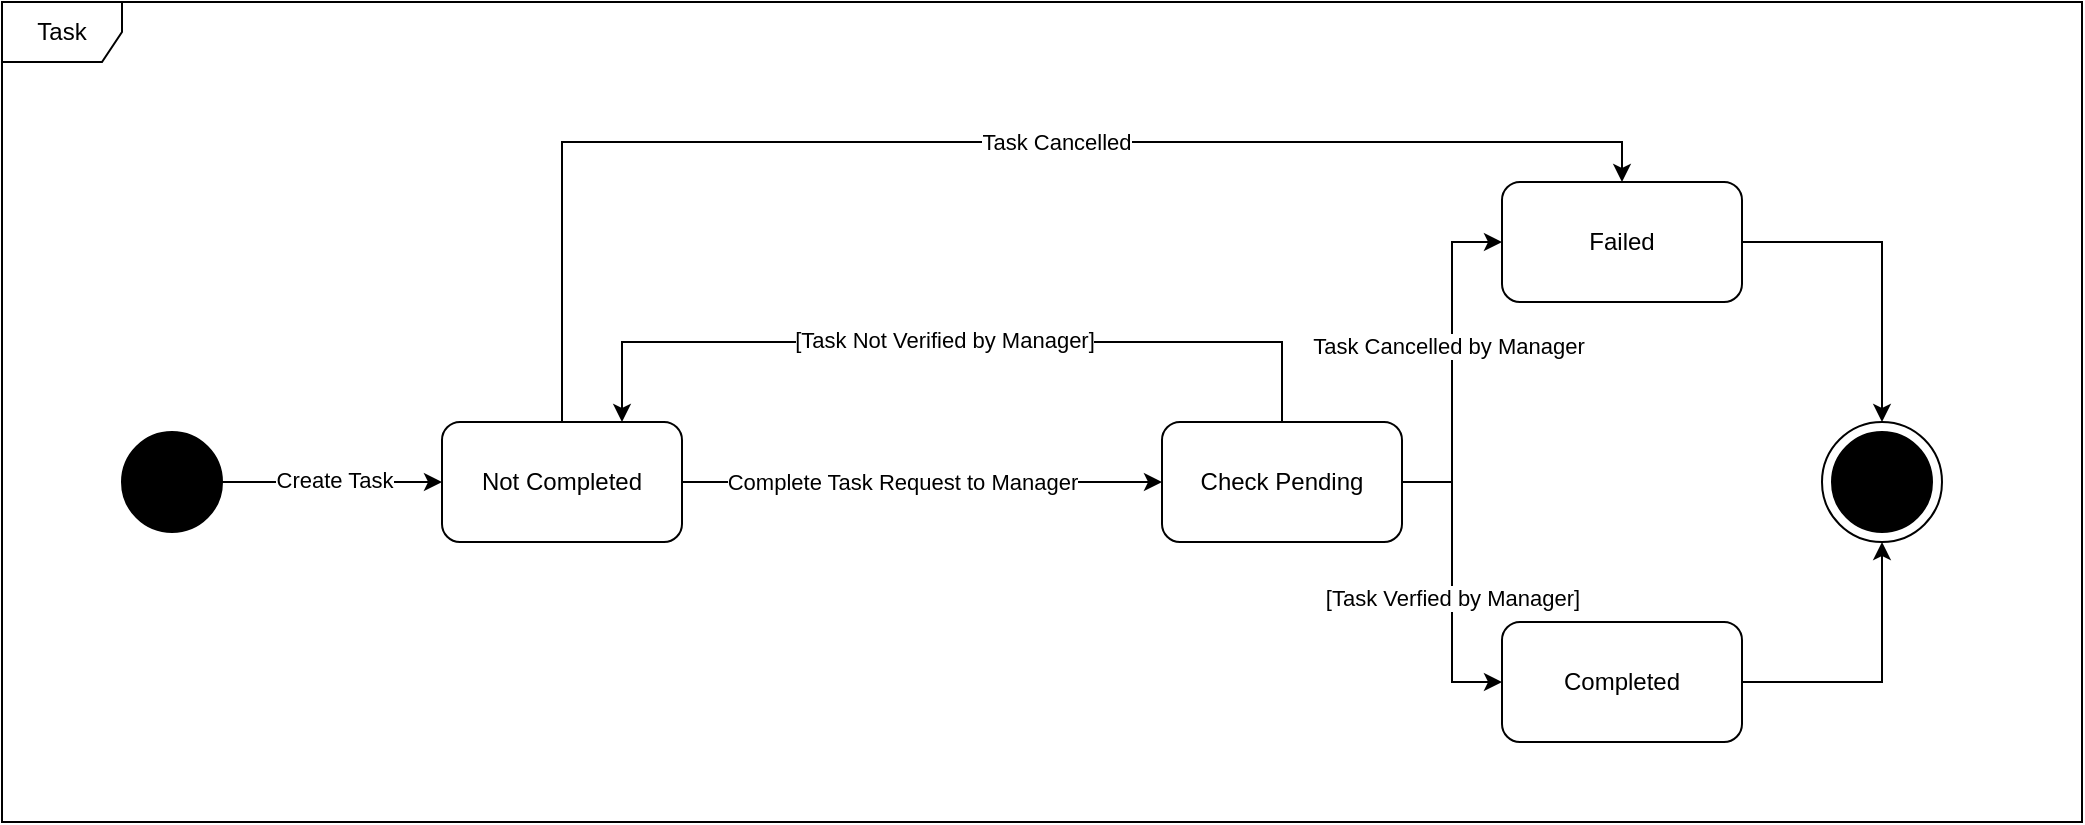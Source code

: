 <mxfile version="14.8.0" type="device"><diagram id="B0UHFwIXlkf7USkV5rRM" name="Page-1"><mxGraphModel dx="2148" dy="833" grid="1" gridSize="10" guides="1" tooltips="1" connect="1" arrows="1" fold="1" page="1" pageScale="1" pageWidth="850" pageHeight="1100" math="0" shadow="0"><root><mxCell id="0"/><mxCell id="1" parent="0"/><mxCell id="OwC9UhzaGM0j5CTr6RVf-10" style="edgeStyle=orthogonalEdgeStyle;rounded=0;orthogonalLoop=1;jettySize=auto;html=1;entryX=0;entryY=0.5;entryDx=0;entryDy=0;" edge="1" parent="1" source="OwC9UhzaGM0j5CTr6RVf-1" target="OwC9UhzaGM0j5CTr6RVf-2"><mxGeometry relative="1" as="geometry"/></mxCell><mxCell id="OwC9UhzaGM0j5CTr6RVf-11" value="Complete Task Request to Manager" style="edgeLabel;html=1;align=center;verticalAlign=middle;resizable=0;points=[];" vertex="1" connectable="0" parent="OwC9UhzaGM0j5CTr6RVf-10"><mxGeometry x="-0.174" relative="1" as="geometry"><mxPoint x="11" as="offset"/></mxGeometry></mxCell><mxCell id="OwC9UhzaGM0j5CTr6RVf-21" style="edgeStyle=orthogonalEdgeStyle;rounded=0;orthogonalLoop=1;jettySize=auto;html=1;entryX=0.5;entryY=0;entryDx=0;entryDy=0;" edge="1" parent="1" source="OwC9UhzaGM0j5CTr6RVf-1" target="OwC9UhzaGM0j5CTr6RVf-4"><mxGeometry relative="1" as="geometry"><Array as="points"><mxPoint x="160" y="150"/><mxPoint x="690" y="150"/></Array></mxGeometry></mxCell><mxCell id="OwC9UhzaGM0j5CTr6RVf-23" value="Task Cancelled" style="edgeLabel;html=1;align=center;verticalAlign=middle;resizable=0;points=[];" vertex="1" connectable="0" parent="OwC9UhzaGM0j5CTr6RVf-21"><mxGeometry x="0.12" relative="1" as="geometry"><mxPoint as="offset"/></mxGeometry></mxCell><mxCell id="OwC9UhzaGM0j5CTr6RVf-1" value="Not Completed" style="rounded=1;whiteSpace=wrap;html=1;" vertex="1" parent="1"><mxGeometry x="100" y="290" width="120" height="60" as="geometry"/></mxCell><mxCell id="OwC9UhzaGM0j5CTr6RVf-12" style="edgeStyle=orthogonalEdgeStyle;rounded=0;orthogonalLoop=1;jettySize=auto;html=1;entryX=0;entryY=0.5;entryDx=0;entryDy=0;" edge="1" parent="1" source="OwC9UhzaGM0j5CTr6RVf-2" target="OwC9UhzaGM0j5CTr6RVf-3"><mxGeometry relative="1" as="geometry"/></mxCell><mxCell id="OwC9UhzaGM0j5CTr6RVf-15" value="[Task Verfied by Manager]" style="edgeLabel;html=1;align=center;verticalAlign=middle;resizable=0;points=[];" vertex="1" connectable="0" parent="OwC9UhzaGM0j5CTr6RVf-12"><mxGeometry x="0.102" relative="1" as="geometry"><mxPoint as="offset"/></mxGeometry></mxCell><mxCell id="OwC9UhzaGM0j5CTr6RVf-19" style="edgeStyle=orthogonalEdgeStyle;rounded=0;orthogonalLoop=1;jettySize=auto;html=1;" edge="1" parent="1" source="OwC9UhzaGM0j5CTr6RVf-2"><mxGeometry relative="1" as="geometry"><mxPoint x="190" y="290" as="targetPoint"/><Array as="points"><mxPoint x="520" y="250"/><mxPoint x="190" y="250"/></Array></mxGeometry></mxCell><mxCell id="OwC9UhzaGM0j5CTr6RVf-22" value="[Task Not Verified by Manager]" style="edgeLabel;html=1;align=center;verticalAlign=middle;resizable=0;points=[];" vertex="1" connectable="0" parent="OwC9UhzaGM0j5CTr6RVf-19"><mxGeometry x="0.022" y="-1" relative="1" as="geometry"><mxPoint as="offset"/></mxGeometry></mxCell><mxCell id="OwC9UhzaGM0j5CTr6RVf-20" style="edgeStyle=orthogonalEdgeStyle;rounded=0;orthogonalLoop=1;jettySize=auto;html=1;entryX=0;entryY=0.5;entryDx=0;entryDy=0;" edge="1" parent="1" source="OwC9UhzaGM0j5CTr6RVf-2" target="OwC9UhzaGM0j5CTr6RVf-4"><mxGeometry relative="1" as="geometry"/></mxCell><mxCell id="OwC9UhzaGM0j5CTr6RVf-24" value="Task Cancelled by Manager" style="edgeLabel;html=1;align=center;verticalAlign=middle;resizable=0;points=[];" vertex="1" connectable="0" parent="OwC9UhzaGM0j5CTr6RVf-20"><mxGeometry x="0.096" y="2" relative="1" as="geometry"><mxPoint as="offset"/></mxGeometry></mxCell><mxCell id="OwC9UhzaGM0j5CTr6RVf-2" value="Check Pending" style="rounded=1;whiteSpace=wrap;html=1;" vertex="1" parent="1"><mxGeometry x="460" y="290" width="120" height="60" as="geometry"/></mxCell><mxCell id="OwC9UhzaGM0j5CTr6RVf-16" style="edgeStyle=orthogonalEdgeStyle;rounded=0;orthogonalLoop=1;jettySize=auto;html=1;entryX=0.5;entryY=1;entryDx=0;entryDy=0;" edge="1" parent="1" source="OwC9UhzaGM0j5CTr6RVf-3" target="OwC9UhzaGM0j5CTr6RVf-6"><mxGeometry relative="1" as="geometry"/></mxCell><mxCell id="OwC9UhzaGM0j5CTr6RVf-3" value="Completed" style="rounded=1;whiteSpace=wrap;html=1;" vertex="1" parent="1"><mxGeometry x="630" y="390" width="120" height="60" as="geometry"/></mxCell><mxCell id="OwC9UhzaGM0j5CTr6RVf-25" style="edgeStyle=orthogonalEdgeStyle;rounded=0;orthogonalLoop=1;jettySize=auto;html=1;entryX=0.5;entryY=0;entryDx=0;entryDy=0;" edge="1" parent="1" source="OwC9UhzaGM0j5CTr6RVf-4" target="OwC9UhzaGM0j5CTr6RVf-6"><mxGeometry relative="1" as="geometry"/></mxCell><mxCell id="OwC9UhzaGM0j5CTr6RVf-4" value="Failed" style="rounded=1;whiteSpace=wrap;html=1;" vertex="1" parent="1"><mxGeometry x="630" y="170" width="120" height="60" as="geometry"/></mxCell><mxCell id="OwC9UhzaGM0j5CTr6RVf-8" style="edgeStyle=orthogonalEdgeStyle;rounded=0;orthogonalLoop=1;jettySize=auto;html=1;entryX=0;entryY=0.5;entryDx=0;entryDy=0;" edge="1" parent="1" source="OwC9UhzaGM0j5CTr6RVf-5" target="OwC9UhzaGM0j5CTr6RVf-1"><mxGeometry relative="1" as="geometry"/></mxCell><mxCell id="OwC9UhzaGM0j5CTr6RVf-9" value="Create Task" style="edgeLabel;html=1;align=center;verticalAlign=middle;resizable=0;points=[];" vertex="1" connectable="0" parent="OwC9UhzaGM0j5CTr6RVf-8"><mxGeometry x="0.014" y="1" relative="1" as="geometry"><mxPoint as="offset"/></mxGeometry></mxCell><mxCell id="OwC9UhzaGM0j5CTr6RVf-5" value="" style="ellipse;whiteSpace=wrap;html=1;aspect=fixed;fillColor=#000000;" vertex="1" parent="1"><mxGeometry x="-60" y="295" width="50" height="50" as="geometry"/></mxCell><mxCell id="OwC9UhzaGM0j5CTr6RVf-6" value="" style="ellipse;whiteSpace=wrap;html=1;aspect=fixed;fillColor=#FFFFFF;" vertex="1" parent="1"><mxGeometry x="790" y="290" width="60" height="60" as="geometry"/></mxCell><mxCell id="OwC9UhzaGM0j5CTr6RVf-7" value="" style="ellipse;whiteSpace=wrap;html=1;aspect=fixed;fillColor=#000000;" vertex="1" parent="1"><mxGeometry x="795" y="295" width="50" height="50" as="geometry"/></mxCell><mxCell id="OwC9UhzaGM0j5CTr6RVf-27" value="Task" style="shape=umlFrame;whiteSpace=wrap;html=1;fillColor=#FFFFFF;" vertex="1" parent="1"><mxGeometry x="-120" y="80" width="1040" height="410" as="geometry"/></mxCell></root></mxGraphModel></diagram></mxfile>